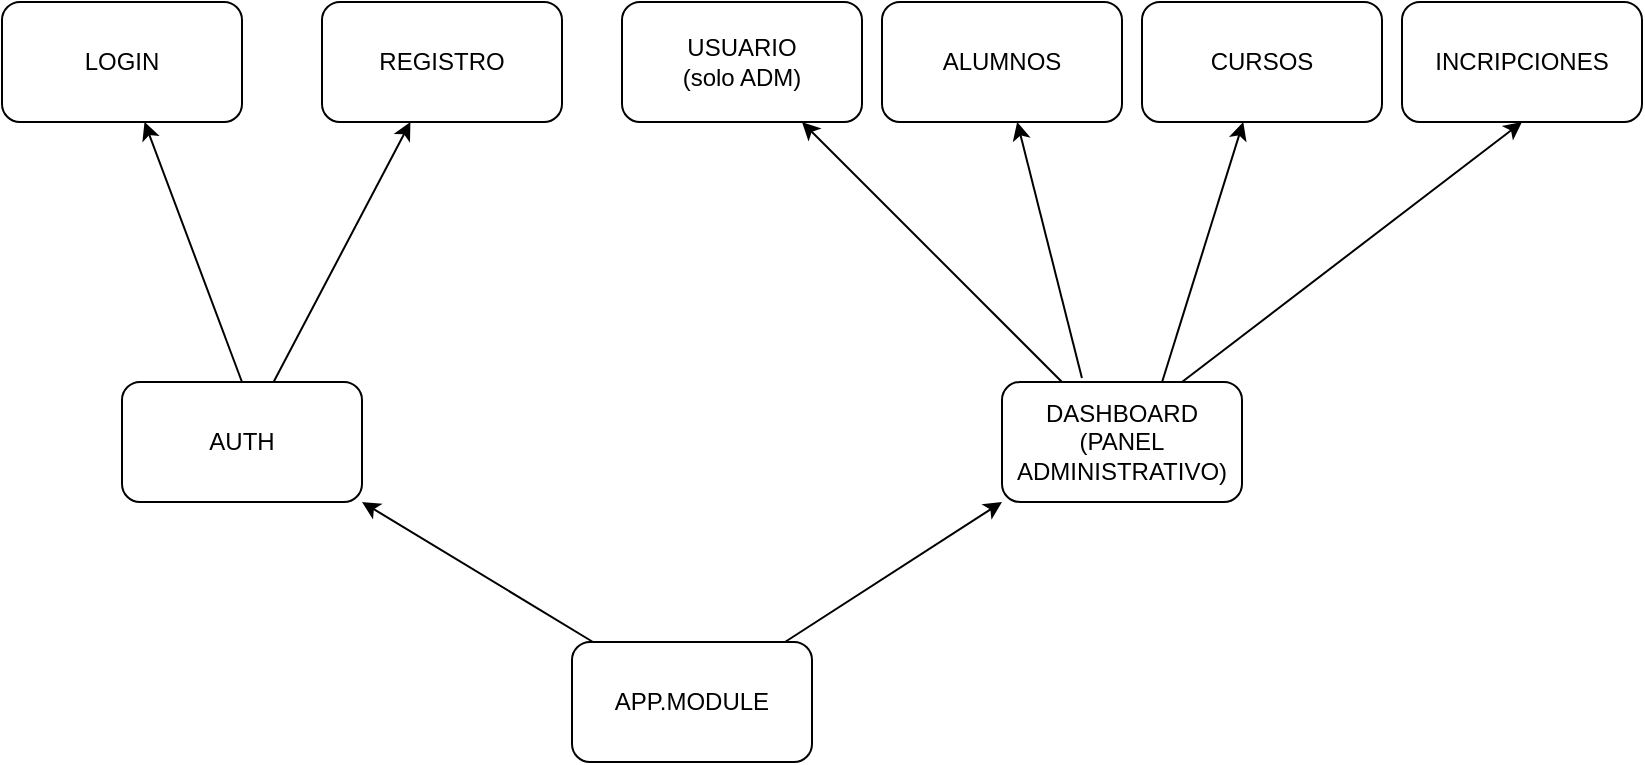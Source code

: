 <mxfile>
    <diagram id="AI9-AMglehtkzfzj1aAA" name="Page-1">
        <mxGraphModel dx="906" dy="607" grid="1" gridSize="10" guides="1" tooltips="1" connect="1" arrows="1" fold="1" page="1" pageScale="1" pageWidth="850" pageHeight="1100" math="0" shadow="0">
            <root>
                <mxCell id="0"/>
                <mxCell id="1" parent="0"/>
                <mxCell id="4" style="edgeStyle=none;html=1;exitX=0.5;exitY=0;exitDx=0;exitDy=0;" parent="1" source="2" target="5" edge="1">
                    <mxGeometry relative="1" as="geometry">
                        <mxPoint x="80" y="120" as="targetPoint"/>
                    </mxGeometry>
                </mxCell>
                <mxCell id="6" style="edgeStyle=none;html=1;" parent="1" source="2" target="7" edge="1">
                    <mxGeometry relative="1" as="geometry">
                        <mxPoint x="200" y="150" as="targetPoint"/>
                    </mxGeometry>
                </mxCell>
                <mxCell id="2" value="AUTH" style="rounded=1;whiteSpace=wrap;html=1;" parent="1" vertex="1">
                    <mxGeometry x="80" y="280" width="120" height="60" as="geometry"/>
                </mxCell>
                <mxCell id="15" style="edgeStyle=none;html=1;exitX=0.333;exitY=-0.033;exitDx=0;exitDy=0;exitPerimeter=0;" parent="1" source="3" target="9" edge="1">
                    <mxGeometry relative="1" as="geometry">
                        <mxPoint x="555.625" y="280" as="sourcePoint"/>
                    </mxGeometry>
                </mxCell>
                <mxCell id="16" style="edgeStyle=none;html=1;startArrow=none;exitX=0.667;exitY=0;exitDx=0;exitDy=0;exitPerimeter=0;" parent="1" source="3" target="10" edge="1">
                    <mxGeometry relative="1" as="geometry">
                        <mxPoint x="600" y="280" as="sourcePoint"/>
                        <Array as="points"/>
                    </mxGeometry>
                </mxCell>
                <mxCell id="17" style="edgeStyle=none;html=1;entryX=0.5;entryY=1;entryDx=0;entryDy=0;exitX=0.75;exitY=0;exitDx=0;exitDy=0;" parent="1" source="3" target="12" edge="1">
                    <mxGeometry relative="1" as="geometry">
                        <mxPoint x="630.005" y="280" as="sourcePoint"/>
                    </mxGeometry>
                </mxCell>
                <mxCell id="5" value="LOGIN" style="rounded=1;whiteSpace=wrap;html=1;" parent="1" vertex="1">
                    <mxGeometry x="20" y="90" width="120" height="60" as="geometry"/>
                </mxCell>
                <mxCell id="7" value="REGISTRO" style="rounded=1;whiteSpace=wrap;html=1;" parent="1" vertex="1">
                    <mxGeometry x="180" y="90" width="120" height="60" as="geometry"/>
                </mxCell>
                <mxCell id="13" style="edgeStyle=none;html=1;entryX=1;entryY=1;entryDx=0;entryDy=0;" parent="1" source="8" target="2" edge="1">
                    <mxGeometry relative="1" as="geometry"/>
                </mxCell>
                <mxCell id="14" style="edgeStyle=none;html=1;entryX=0;entryY=1;entryDx=0;entryDy=0;" parent="1" source="8" target="3" edge="1">
                    <mxGeometry relative="1" as="geometry"/>
                </mxCell>
                <mxCell id="8" value="APP.MODULE" style="rounded=1;whiteSpace=wrap;html=1;" parent="1" vertex="1">
                    <mxGeometry x="305" y="410" width="120" height="60" as="geometry"/>
                </mxCell>
                <mxCell id="9" value="ALUMNOS" style="rounded=1;whiteSpace=wrap;html=1;" parent="1" vertex="1">
                    <mxGeometry x="460" y="90" width="120" height="60" as="geometry"/>
                </mxCell>
                <mxCell id="10" value="CURSOS" style="rounded=1;whiteSpace=wrap;html=1;" parent="1" vertex="1">
                    <mxGeometry x="590" y="90" width="120" height="60" as="geometry"/>
                </mxCell>
                <mxCell id="12" value="INCRIPCIONES" style="rounded=1;whiteSpace=wrap;html=1;" parent="1" vertex="1">
                    <mxGeometry x="720" y="90" width="120" height="60" as="geometry"/>
                </mxCell>
                <mxCell id="3" value="DASHBOARD (PANEL ADMINISTRATIVO)" style="rounded=1;whiteSpace=wrap;html=1;" parent="1" vertex="1">
                    <mxGeometry x="520" y="280" width="120" height="60" as="geometry"/>
                </mxCell>
                <mxCell id="19" style="edgeStyle=none;html=1;exitX=0.25;exitY=0;exitDx=0;exitDy=0;" edge="1" parent="1" target="20" source="3">
                    <mxGeometry relative="1" as="geometry">
                        <mxPoint x="425.625" y="280" as="sourcePoint"/>
                    </mxGeometry>
                </mxCell>
                <mxCell id="20" value="USUARIO &lt;br&gt;(solo ADM)" style="rounded=1;whiteSpace=wrap;html=1;" vertex="1" parent="1">
                    <mxGeometry x="330" y="90" width="120" height="60" as="geometry"/>
                </mxCell>
            </root>
        </mxGraphModel>
    </diagram>
</mxfile>